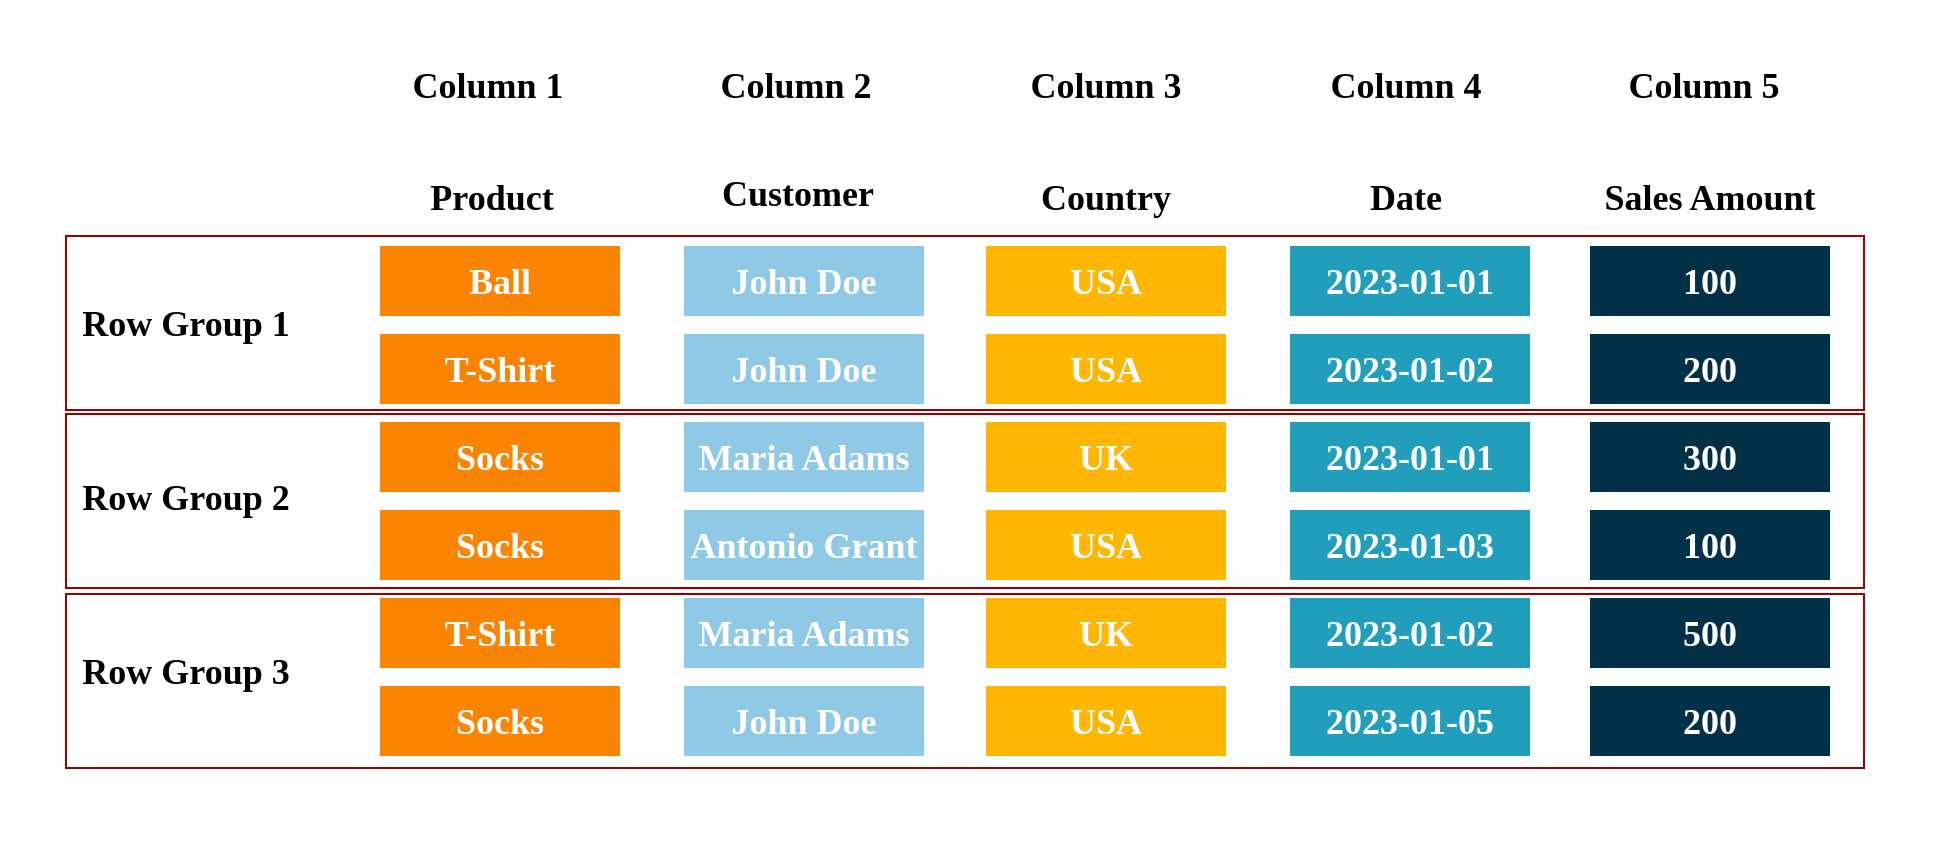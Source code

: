 <mxfile version="22.1.11" type="device">
  <diagram name="第 1 页" id="b5mSkbhJ9TMHFWA24EFK">
    <mxGraphModel dx="1908" dy="1234" grid="0" gridSize="10" guides="1" tooltips="1" connect="1" arrows="1" fold="1" page="1" pageScale="1" pageWidth="1169" pageHeight="1654" math="0" shadow="0">
      <root>
        <mxCell id="0" />
        <mxCell id="1" parent="0" />
        <mxCell id="1BIU7v5YuPMw9bHsWgs8-1" value="" style="rounded=0;whiteSpace=wrap;html=1;strokeColor=none;fillColor=none;" vertex="1" parent="1">
          <mxGeometry x="105" y="145" width="968" height="432" as="geometry" />
        </mxCell>
        <mxCell id="Wwvuy24Hpc_Wd7kaBeGP-59" value="" style="rounded=0;whiteSpace=wrap;html=1;strokeColor=#990000;" parent="1" vertex="1">
          <mxGeometry x="138" y="442" width="899" height="87" as="geometry" />
        </mxCell>
        <mxCell id="Wwvuy24Hpc_Wd7kaBeGP-58" value="" style="rounded=0;whiteSpace=wrap;html=1;strokeColor=#990000;" parent="1" vertex="1">
          <mxGeometry x="138" y="352" width="899" height="87" as="geometry" />
        </mxCell>
        <mxCell id="Wwvuy24Hpc_Wd7kaBeGP-57" value="" style="rounded=0;whiteSpace=wrap;html=1;strokeColor=#990000;" parent="1" vertex="1">
          <mxGeometry x="138" y="263" width="899" height="87" as="geometry" />
        </mxCell>
        <mxCell id="Wwvuy24Hpc_Wd7kaBeGP-13" value="&lt;font face=&quot;Times New Roman&quot; style=&quot;font-size: 18px;&quot;&gt;&lt;b style=&quot;&quot;&gt;Column 1&lt;/b&gt;&lt;/font&gt;" style="text;html=1;strokeColor=none;fillColor=none;align=center;verticalAlign=middle;whiteSpace=wrap;rounded=0;" parent="1" vertex="1">
          <mxGeometry x="308" y="173" width="82" height="30" as="geometry" />
        </mxCell>
        <mxCell id="Wwvuy24Hpc_Wd7kaBeGP-14" value="&lt;font face=&quot;Times New Roman&quot; style=&quot;font-size: 18px;&quot;&gt;&lt;b style=&quot;&quot;&gt;Column 2&lt;/b&gt;&lt;/font&gt;" style="text;html=1;strokeColor=none;fillColor=none;align=center;verticalAlign=middle;whiteSpace=wrap;rounded=0;" parent="1" vertex="1">
          <mxGeometry x="462" y="173" width="82" height="30" as="geometry" />
        </mxCell>
        <mxCell id="Wwvuy24Hpc_Wd7kaBeGP-15" value="&lt;font face=&quot;Times New Roman&quot; style=&quot;font-size: 18px;&quot;&gt;&lt;b style=&quot;&quot;&gt;Column 3&lt;/b&gt;&lt;/font&gt;" style="text;html=1;strokeColor=none;fillColor=none;align=center;verticalAlign=middle;whiteSpace=wrap;rounded=0;" parent="1" vertex="1">
          <mxGeometry x="617" y="173" width="82" height="30" as="geometry" />
        </mxCell>
        <mxCell id="Wwvuy24Hpc_Wd7kaBeGP-16" value="&lt;font face=&quot;Times New Roman&quot; style=&quot;font-size: 18px;&quot;&gt;&lt;b style=&quot;&quot;&gt;Column 4&lt;/b&gt;&lt;/font&gt;" style="text;html=1;strokeColor=none;fillColor=none;align=center;verticalAlign=middle;whiteSpace=wrap;rounded=0;" parent="1" vertex="1">
          <mxGeometry x="767" y="173" width="82" height="30" as="geometry" />
        </mxCell>
        <mxCell id="Wwvuy24Hpc_Wd7kaBeGP-17" value="&lt;font face=&quot;Times New Roman&quot; style=&quot;font-size: 18px;&quot;&gt;&lt;b style=&quot;&quot;&gt;Column 5&lt;/b&gt;&lt;/font&gt;" style="text;html=1;strokeColor=none;fillColor=none;align=center;verticalAlign=middle;whiteSpace=wrap;rounded=0;" parent="1" vertex="1">
          <mxGeometry x="916" y="173" width="82" height="30" as="geometry" />
        </mxCell>
        <mxCell id="Wwvuy24Hpc_Wd7kaBeGP-18" value="&lt;font face=&quot;Times New Roman&quot; style=&quot;font-size: 18px;&quot;&gt;&lt;b style=&quot;&quot;&gt;Product&lt;/b&gt;&lt;/font&gt;" style="text;html=1;strokeColor=none;fillColor=none;align=center;verticalAlign=middle;whiteSpace=wrap;rounded=0;" parent="1" vertex="1">
          <mxGeometry x="310" y="229" width="82" height="30" as="geometry" />
        </mxCell>
        <mxCell id="Wwvuy24Hpc_Wd7kaBeGP-19" value="&lt;font face=&quot;Times New Roman&quot; style=&quot;font-size: 18px;&quot;&gt;&lt;b style=&quot;&quot;&gt;Customer&lt;/b&gt;&lt;/font&gt;" style="text;html=1;strokeColor=none;fillColor=none;align=center;verticalAlign=middle;whiteSpace=wrap;rounded=0;" parent="1" vertex="1">
          <mxGeometry x="463" y="227" width="82" height="30" as="geometry" />
        </mxCell>
        <mxCell id="Wwvuy24Hpc_Wd7kaBeGP-20" value="&lt;font face=&quot;Times New Roman&quot; style=&quot;font-size: 18px;&quot;&gt;&lt;b style=&quot;&quot;&gt;Country&lt;/b&gt;&lt;/font&gt;" style="text;html=1;strokeColor=none;fillColor=none;align=center;verticalAlign=middle;whiteSpace=wrap;rounded=0;" parent="1" vertex="1">
          <mxGeometry x="617" y="229" width="82" height="30" as="geometry" />
        </mxCell>
        <mxCell id="Wwvuy24Hpc_Wd7kaBeGP-21" value="&lt;font face=&quot;Times New Roman&quot; style=&quot;font-size: 18px;&quot;&gt;&lt;b style=&quot;&quot;&gt;Date&lt;/b&gt;&lt;/font&gt;" style="text;html=1;strokeColor=none;fillColor=none;align=center;verticalAlign=middle;whiteSpace=wrap;rounded=0;" parent="1" vertex="1">
          <mxGeometry x="767" y="229" width="82" height="30" as="geometry" />
        </mxCell>
        <mxCell id="Wwvuy24Hpc_Wd7kaBeGP-22" value="&lt;font face=&quot;Times New Roman&quot; style=&quot;font-size: 18px;&quot;&gt;&lt;b style=&quot;&quot;&gt;Sales Amount&lt;/b&gt;&lt;/font&gt;" style="text;html=1;strokeColor=none;fillColor=none;align=center;verticalAlign=middle;whiteSpace=wrap;rounded=0;" parent="1" vertex="1">
          <mxGeometry x="905" y="229" width="110" height="30" as="geometry" />
        </mxCell>
        <mxCell id="Wwvuy24Hpc_Wd7kaBeGP-23" value="&lt;font color=&quot;#ffffff&quot; style=&quot;font-size: 18px;&quot; face=&quot;Times New Roman&quot;&gt;&lt;b&gt;Ball&lt;/b&gt;&lt;/font&gt;" style="rounded=0;whiteSpace=wrap;html=1;fillColor=#FB8402;strokeColor=none;" parent="1" vertex="1">
          <mxGeometry x="295" y="268" width="120" height="35" as="geometry" />
        </mxCell>
        <mxCell id="Wwvuy24Hpc_Wd7kaBeGP-24" value="&lt;font color=&quot;#ffffff&quot; style=&quot;font-size: 18px;&quot; face=&quot;Times New Roman&quot;&gt;&lt;b&gt;T-Shirt&lt;/b&gt;&lt;/font&gt;" style="rounded=0;whiteSpace=wrap;html=1;fillColor=#FB8402;strokeColor=none;" parent="1" vertex="1">
          <mxGeometry x="295" y="312" width="120" height="35" as="geometry" />
        </mxCell>
        <mxCell id="Wwvuy24Hpc_Wd7kaBeGP-25" value="&lt;font color=&quot;#ffffff&quot; style=&quot;font-size: 18px;&quot; face=&quot;Times New Roman&quot;&gt;&lt;b&gt;Socks&lt;br&gt;&lt;/b&gt;&lt;/font&gt;" style="rounded=0;whiteSpace=wrap;html=1;fillColor=#FB8402;strokeColor=none;" parent="1" vertex="1">
          <mxGeometry x="295" y="356" width="120" height="35" as="geometry" />
        </mxCell>
        <mxCell id="Wwvuy24Hpc_Wd7kaBeGP-26" value="&lt;font color=&quot;#ffffff&quot; style=&quot;font-size: 18px;&quot; face=&quot;Times New Roman&quot;&gt;&lt;b&gt;Socks&lt;br&gt;&lt;/b&gt;&lt;/font&gt;" style="rounded=0;whiteSpace=wrap;html=1;fillColor=#FB8402;strokeColor=none;" parent="1" vertex="1">
          <mxGeometry x="295" y="400" width="120" height="35" as="geometry" />
        </mxCell>
        <mxCell id="Wwvuy24Hpc_Wd7kaBeGP-27" value="&lt;font color=&quot;#ffffff&quot; style=&quot;font-size: 18px;&quot; face=&quot;Times New Roman&quot;&gt;&lt;b&gt;T-Shirt&lt;/b&gt;&lt;/font&gt;" style="rounded=0;whiteSpace=wrap;html=1;fillColor=#FB8402;strokeColor=none;" parent="1" vertex="1">
          <mxGeometry x="295" y="444" width="120" height="35" as="geometry" />
        </mxCell>
        <mxCell id="Wwvuy24Hpc_Wd7kaBeGP-28" value="&lt;font color=&quot;#ffffff&quot; style=&quot;font-size: 18px;&quot; face=&quot;Times New Roman&quot;&gt;&lt;b&gt;Socks&lt;br&gt;&lt;/b&gt;&lt;/font&gt;" style="rounded=0;whiteSpace=wrap;html=1;fillColor=#FB8402;strokeColor=none;" parent="1" vertex="1">
          <mxGeometry x="295" y="488" width="120" height="35" as="geometry" />
        </mxCell>
        <mxCell id="Wwvuy24Hpc_Wd7kaBeGP-29" value="&lt;font face=&quot;Times New Roman&quot; style=&quot;font-size: 18px;&quot;&gt;&lt;b style=&quot;&quot;&gt;Row Group 1&lt;br&gt;&lt;/b&gt;&lt;/font&gt;" style="text;html=1;strokeColor=none;fillColor=none;align=center;verticalAlign=middle;whiteSpace=wrap;rounded=0;" parent="1" vertex="1">
          <mxGeometry x="139" y="292" width="118" height="30" as="geometry" />
        </mxCell>
        <mxCell id="Wwvuy24Hpc_Wd7kaBeGP-30" value="&lt;font face=&quot;Times New Roman&quot; style=&quot;font-size: 18px;&quot;&gt;&lt;b style=&quot;&quot;&gt;Row Group 2&lt;br&gt;&lt;/b&gt;&lt;/font&gt;" style="text;html=1;strokeColor=none;fillColor=none;align=center;verticalAlign=middle;whiteSpace=wrap;rounded=0;" parent="1" vertex="1">
          <mxGeometry x="139" y="379" width="118" height="30" as="geometry" />
        </mxCell>
        <mxCell id="Wwvuy24Hpc_Wd7kaBeGP-31" value="&lt;font face=&quot;Times New Roman&quot; style=&quot;font-size: 18px;&quot;&gt;&lt;b style=&quot;&quot;&gt;Row Group 3&lt;br&gt;&lt;/b&gt;&lt;/font&gt;" style="text;html=1;strokeColor=none;fillColor=none;align=center;verticalAlign=middle;whiteSpace=wrap;rounded=0;" parent="1" vertex="1">
          <mxGeometry x="139" y="466" width="118" height="30" as="geometry" />
        </mxCell>
        <mxCell id="Wwvuy24Hpc_Wd7kaBeGP-32" value="&lt;font color=&quot;#ffffff&quot; style=&quot;font-size: 18px;&quot; face=&quot;Times New Roman&quot;&gt;&lt;b&gt;John Doe&lt;/b&gt;&lt;/font&gt;" style="rounded=0;whiteSpace=wrap;html=1;fillColor=#90C9E6;strokeColor=none;" parent="1" vertex="1">
          <mxGeometry x="447" y="268" width="120" height="35" as="geometry" />
        </mxCell>
        <mxCell id="Wwvuy24Hpc_Wd7kaBeGP-33" value="&lt;font color=&quot;#ffffff&quot; style=&quot;font-size: 18px;&quot; face=&quot;Times New Roman&quot;&gt;&lt;b&gt;John Doe&lt;/b&gt;&lt;/font&gt;" style="rounded=0;whiteSpace=wrap;html=1;fillColor=#90C9E6;strokeColor=none;" parent="1" vertex="1">
          <mxGeometry x="447" y="312" width="120" height="35" as="geometry" />
        </mxCell>
        <mxCell id="Wwvuy24Hpc_Wd7kaBeGP-34" value="&lt;font color=&quot;#ffffff&quot; style=&quot;font-size: 18px;&quot; face=&quot;Times New Roman&quot;&gt;&lt;b&gt;Maria Adams&lt;/b&gt;&lt;/font&gt;" style="rounded=0;whiteSpace=wrap;html=1;fillColor=#90C9E6;strokeColor=none;" parent="1" vertex="1">
          <mxGeometry x="447" y="356" width="120" height="35" as="geometry" />
        </mxCell>
        <mxCell id="Wwvuy24Hpc_Wd7kaBeGP-35" value="&lt;font color=&quot;#ffffff&quot; style=&quot;font-size: 18px;&quot; face=&quot;Times New Roman&quot;&gt;&lt;b&gt;Antonio Grant&lt;/b&gt;&lt;/font&gt;" style="rounded=0;whiteSpace=wrap;html=1;fillColor=#90C9E6;strokeColor=none;" parent="1" vertex="1">
          <mxGeometry x="447" y="400" width="120" height="35" as="geometry" />
        </mxCell>
        <mxCell id="Wwvuy24Hpc_Wd7kaBeGP-36" value="&lt;b style=&quot;border-color: var(--border-color); color: rgb(255, 255, 255); font-family: &amp;quot;Times New Roman&amp;quot;; font-size: 18px;&quot;&gt;Maria Adams&lt;/b&gt;" style="rounded=0;whiteSpace=wrap;html=1;fillColor=#90C9E6;strokeColor=none;" parent="1" vertex="1">
          <mxGeometry x="447" y="444" width="120" height="35" as="geometry" />
        </mxCell>
        <mxCell id="Wwvuy24Hpc_Wd7kaBeGP-37" value="&lt;font color=&quot;#ffffff&quot; style=&quot;font-size: 18px;&quot; face=&quot;Times New Roman&quot;&gt;&lt;b&gt;John Doe&lt;/b&gt;&lt;/font&gt;" style="rounded=0;whiteSpace=wrap;html=1;fillColor=#90C9E6;strokeColor=none;" parent="1" vertex="1">
          <mxGeometry x="447" y="488" width="120" height="35" as="geometry" />
        </mxCell>
        <mxCell id="Wwvuy24Hpc_Wd7kaBeGP-38" value="&lt;font color=&quot;#ffffff&quot; style=&quot;font-size: 18px;&quot; face=&quot;Times New Roman&quot;&gt;&lt;b&gt;USA&lt;/b&gt;&lt;/font&gt;" style="rounded=0;whiteSpace=wrap;html=1;fillColor=#FFB703;strokeColor=none;" parent="1" vertex="1">
          <mxGeometry x="598" y="268" width="120" height="35" as="geometry" />
        </mxCell>
        <mxCell id="Wwvuy24Hpc_Wd7kaBeGP-39" value="&lt;b style=&quot;border-color: var(--border-color); color: rgb(255, 255, 255); font-family: &amp;quot;Times New Roman&amp;quot;; font-size: 18px;&quot;&gt;USA&lt;/b&gt;" style="rounded=0;whiteSpace=wrap;html=1;fillColor=#FFB703;strokeColor=none;" parent="1" vertex="1">
          <mxGeometry x="598" y="312" width="120" height="35" as="geometry" />
        </mxCell>
        <mxCell id="Wwvuy24Hpc_Wd7kaBeGP-40" value="&lt;font color=&quot;#ffffff&quot; style=&quot;font-size: 18px;&quot; face=&quot;Times New Roman&quot;&gt;&lt;b&gt;UK&lt;br&gt;&lt;/b&gt;&lt;/font&gt;" style="rounded=0;whiteSpace=wrap;html=1;fillColor=#FFB703;strokeColor=none;" parent="1" vertex="1">
          <mxGeometry x="598" y="356" width="120" height="35" as="geometry" />
        </mxCell>
        <mxCell id="Wwvuy24Hpc_Wd7kaBeGP-41" value="&lt;b style=&quot;border-color: var(--border-color); color: rgb(255, 255, 255); font-family: &amp;quot;Times New Roman&amp;quot;; font-size: 18px;&quot;&gt;USA&lt;/b&gt;" style="rounded=0;whiteSpace=wrap;html=1;fillColor=#FFB703;strokeColor=none;" parent="1" vertex="1">
          <mxGeometry x="598" y="400" width="120" height="35" as="geometry" />
        </mxCell>
        <mxCell id="Wwvuy24Hpc_Wd7kaBeGP-42" value="&lt;b style=&quot;border-color: var(--border-color); color: rgb(255, 255, 255); font-family: &amp;quot;Times New Roman&amp;quot;; font-size: 18px;&quot;&gt;UK&lt;/b&gt;" style="rounded=0;whiteSpace=wrap;html=1;fillColor=#FFB703;strokeColor=none;" parent="1" vertex="1">
          <mxGeometry x="598" y="444" width="120" height="35" as="geometry" />
        </mxCell>
        <mxCell id="Wwvuy24Hpc_Wd7kaBeGP-43" value="&lt;b style=&quot;border-color: var(--border-color); color: rgb(255, 255, 255); font-family: &amp;quot;Times New Roman&amp;quot;; font-size: 18px;&quot;&gt;USA&lt;/b&gt;" style="rounded=0;whiteSpace=wrap;html=1;fillColor=#FFB703;strokeColor=none;" parent="1" vertex="1">
          <mxGeometry x="598" y="488" width="120" height="35" as="geometry" />
        </mxCell>
        <mxCell id="Wwvuy24Hpc_Wd7kaBeGP-44" value="&lt;font color=&quot;#ffffff&quot; style=&quot;font-size: 18px;&quot; face=&quot;Times New Roman&quot;&gt;&lt;b&gt;2023-01-01&lt;/b&gt;&lt;/font&gt;" style="rounded=0;whiteSpace=wrap;html=1;fillColor=#219EBC;strokeColor=none;" parent="1" vertex="1">
          <mxGeometry x="750" y="268" width="120" height="35" as="geometry" />
        </mxCell>
        <mxCell id="Wwvuy24Hpc_Wd7kaBeGP-45" value="&lt;b style=&quot;border-color: var(--border-color); color: rgb(255, 255, 255); font-family: &amp;quot;Times New Roman&amp;quot;; font-size: 18px;&quot;&gt;2023-01-02&lt;/b&gt;" style="rounded=0;whiteSpace=wrap;html=1;fillColor=#219EBC;strokeColor=none;" parent="1" vertex="1">
          <mxGeometry x="750" y="312" width="120" height="35" as="geometry" />
        </mxCell>
        <mxCell id="Wwvuy24Hpc_Wd7kaBeGP-46" value="&lt;b style=&quot;border-color: var(--border-color); color: rgb(255, 255, 255); font-family: &amp;quot;Times New Roman&amp;quot;; font-size: 18px;&quot;&gt;2023-01-01&lt;/b&gt;&lt;font color=&quot;#ffffff&quot; style=&quot;font-size: 18px;&quot; face=&quot;Times New Roman&quot;&gt;&lt;b&gt;&lt;br&gt;&lt;/b&gt;&lt;/font&gt;" style="rounded=0;whiteSpace=wrap;html=1;fillColor=#219EBC;strokeColor=none;" parent="1" vertex="1">
          <mxGeometry x="750" y="356" width="120" height="35" as="geometry" />
        </mxCell>
        <mxCell id="Wwvuy24Hpc_Wd7kaBeGP-47" value="&lt;b style=&quot;border-color: var(--border-color); color: rgb(255, 255, 255); font-family: &amp;quot;Times New Roman&amp;quot;; font-size: 18px;&quot;&gt;2023-01-03&lt;/b&gt;" style="rounded=0;whiteSpace=wrap;html=1;fillColor=#219EBC;strokeColor=none;" parent="1" vertex="1">
          <mxGeometry x="750" y="400" width="120" height="35" as="geometry" />
        </mxCell>
        <mxCell id="Wwvuy24Hpc_Wd7kaBeGP-48" value="&lt;b style=&quot;border-color: var(--border-color); color: rgb(255, 255, 255); font-family: &amp;quot;Times New Roman&amp;quot;; font-size: 18px;&quot;&gt;2023-01-02&lt;/b&gt;" style="rounded=0;whiteSpace=wrap;html=1;fillColor=#219EBC;strokeColor=none;" parent="1" vertex="1">
          <mxGeometry x="750" y="444" width="120" height="35" as="geometry" />
        </mxCell>
        <mxCell id="Wwvuy24Hpc_Wd7kaBeGP-49" value="&lt;b style=&quot;border-color: var(--border-color); color: rgb(255, 255, 255); font-family: &amp;quot;Times New Roman&amp;quot;; font-size: 18px;&quot;&gt;2023-01-05&lt;/b&gt;" style="rounded=0;whiteSpace=wrap;html=1;fillColor=#219EBC;strokeColor=none;" parent="1" vertex="1">
          <mxGeometry x="750" y="488" width="120" height="35" as="geometry" />
        </mxCell>
        <mxCell id="Wwvuy24Hpc_Wd7kaBeGP-51" value="&lt;font color=&quot;#ffffff&quot; style=&quot;font-size: 18px;&quot; face=&quot;Times New Roman&quot;&gt;&lt;b&gt;100&lt;/b&gt;&lt;/font&gt;" style="rounded=0;whiteSpace=wrap;html=1;fillColor=#023047;strokeColor=none;" parent="1" vertex="1">
          <mxGeometry x="900" y="268" width="120" height="35" as="geometry" />
        </mxCell>
        <mxCell id="Wwvuy24Hpc_Wd7kaBeGP-52" value="&lt;b style=&quot;border-color: var(--border-color); color: rgb(255, 255, 255); font-family: &amp;quot;Times New Roman&amp;quot;; font-size: 18px;&quot;&gt;200&lt;/b&gt;" style="rounded=0;whiteSpace=wrap;html=1;fillColor=#023047;strokeColor=none;" parent="1" vertex="1">
          <mxGeometry x="900" y="312" width="120" height="35" as="geometry" />
        </mxCell>
        <mxCell id="Wwvuy24Hpc_Wd7kaBeGP-53" value="&lt;font color=&quot;#ffffff&quot; style=&quot;font-size: 18px;&quot; face=&quot;Times New Roman&quot;&gt;&lt;b&gt;300&lt;br&gt;&lt;/b&gt;&lt;/font&gt;" style="rounded=0;whiteSpace=wrap;html=1;fillColor=#023047;strokeColor=none;" parent="1" vertex="1">
          <mxGeometry x="900" y="356" width="120" height="35" as="geometry" />
        </mxCell>
        <mxCell id="Wwvuy24Hpc_Wd7kaBeGP-54" value="&lt;b style=&quot;border-color: var(--border-color); color: rgb(255, 255, 255); font-family: &amp;quot;Times New Roman&amp;quot;; font-size: 18px;&quot;&gt;100&lt;/b&gt;" style="rounded=0;whiteSpace=wrap;html=1;fillColor=#023047;strokeColor=none;" parent="1" vertex="1">
          <mxGeometry x="900" y="400" width="120" height="35" as="geometry" />
        </mxCell>
        <mxCell id="Wwvuy24Hpc_Wd7kaBeGP-55" value="&lt;b style=&quot;border-color: var(--border-color); color: rgb(255, 255, 255); font-family: &amp;quot;Times New Roman&amp;quot;; font-size: 18px;&quot;&gt;500&lt;/b&gt;" style="rounded=0;whiteSpace=wrap;html=1;fillColor=#023047;strokeColor=none;" parent="1" vertex="1">
          <mxGeometry x="900" y="444" width="120" height="35" as="geometry" />
        </mxCell>
        <mxCell id="Wwvuy24Hpc_Wd7kaBeGP-56" value="&lt;b style=&quot;border-color: var(--border-color); color: rgb(255, 255, 255); font-family: &amp;quot;Times New Roman&amp;quot;; font-size: 18px;&quot;&gt;200&lt;/b&gt;" style="rounded=0;whiteSpace=wrap;html=1;fillColor=#023047;strokeColor=none;" parent="1" vertex="1">
          <mxGeometry x="900" y="488" width="120" height="35" as="geometry" />
        </mxCell>
      </root>
    </mxGraphModel>
  </diagram>
</mxfile>
